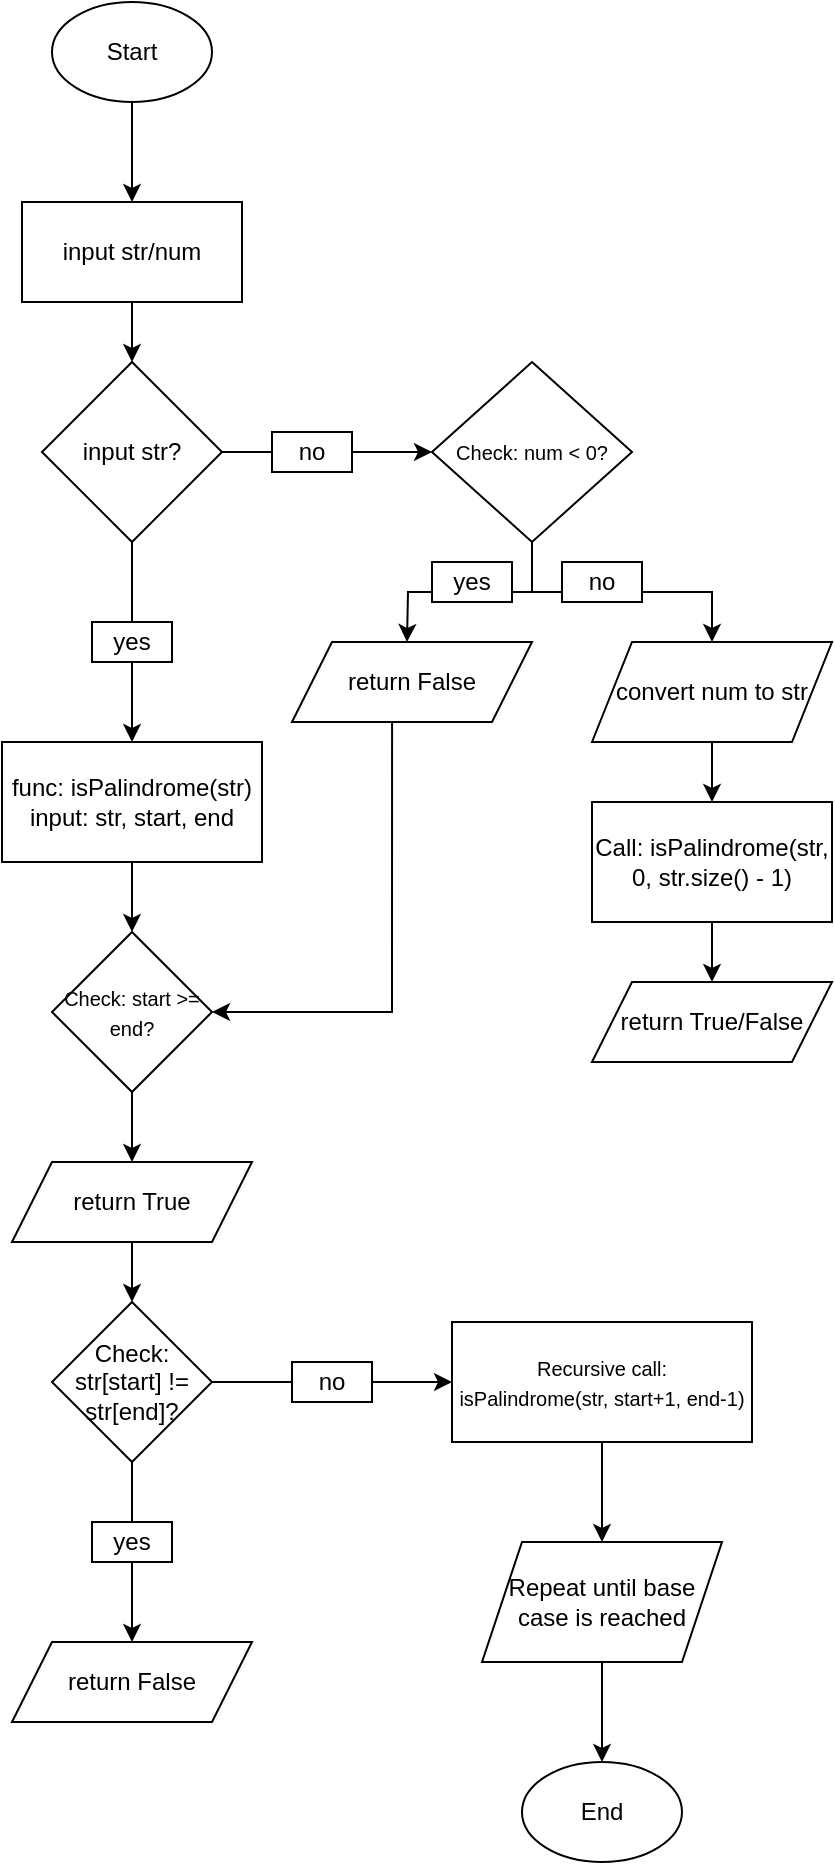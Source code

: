 <mxfile version="23.0.2" type="device">
  <diagram name="Сторінка-1" id="9cu-Z0xX2onubszjK_5e">
    <mxGraphModel dx="1500" dy="887" grid="1" gridSize="10" guides="1" tooltips="1" connect="1" arrows="1" fold="1" page="1" pageScale="1" pageWidth="827" pageHeight="1169" math="0" shadow="0">
      <root>
        <mxCell id="0" />
        <mxCell id="1" parent="0" />
        <mxCell id="2WU1rq_hggtcEFkox4HQ-16" style="edgeStyle=orthogonalEdgeStyle;rounded=0;orthogonalLoop=1;jettySize=auto;html=1;entryX=0.5;entryY=0;entryDx=0;entryDy=0;" edge="1" parent="1" source="2WU1rq_hggtcEFkox4HQ-1" target="2WU1rq_hggtcEFkox4HQ-2">
          <mxGeometry relative="1" as="geometry" />
        </mxCell>
        <mxCell id="2WU1rq_hggtcEFkox4HQ-1" value="Start" style="ellipse;whiteSpace=wrap;html=1;" vertex="1" parent="1">
          <mxGeometry x="40" y="40" width="80" height="50" as="geometry" />
        </mxCell>
        <mxCell id="2WU1rq_hggtcEFkox4HQ-17" style="edgeStyle=orthogonalEdgeStyle;rounded=0;orthogonalLoop=1;jettySize=auto;html=1;entryX=0.5;entryY=0;entryDx=0;entryDy=0;" edge="1" parent="1" source="2WU1rq_hggtcEFkox4HQ-2" target="2WU1rq_hggtcEFkox4HQ-3">
          <mxGeometry relative="1" as="geometry" />
        </mxCell>
        <mxCell id="2WU1rq_hggtcEFkox4HQ-2" value="input str/num" style="rounded=0;whiteSpace=wrap;html=1;" vertex="1" parent="1">
          <mxGeometry x="25" y="140" width="110" height="50" as="geometry" />
        </mxCell>
        <mxCell id="2WU1rq_hggtcEFkox4HQ-5" style="edgeStyle=orthogonalEdgeStyle;rounded=0;orthogonalLoop=1;jettySize=auto;html=1;entryX=0;entryY=0.5;entryDx=0;entryDy=0;" edge="1" parent="1" source="2WU1rq_hggtcEFkox4HQ-6" target="2WU1rq_hggtcEFkox4HQ-4">
          <mxGeometry relative="1" as="geometry" />
        </mxCell>
        <mxCell id="2WU1rq_hggtcEFkox4HQ-23" style="edgeStyle=orthogonalEdgeStyle;rounded=0;orthogonalLoop=1;jettySize=auto;html=1;entryX=0.5;entryY=0;entryDx=0;entryDy=0;endArrow=none;endFill=0;" edge="1" parent="1" source="2WU1rq_hggtcEFkox4HQ-3" target="2WU1rq_hggtcEFkox4HQ-7">
          <mxGeometry relative="1" as="geometry" />
        </mxCell>
        <mxCell id="2WU1rq_hggtcEFkox4HQ-3" value="input str?" style="rhombus;whiteSpace=wrap;html=1;" vertex="1" parent="1">
          <mxGeometry x="35" y="220" width="90" height="90" as="geometry" />
        </mxCell>
        <mxCell id="2WU1rq_hggtcEFkox4HQ-11" style="edgeStyle=orthogonalEdgeStyle;rounded=0;orthogonalLoop=1;jettySize=auto;html=1;exitX=0.5;exitY=1;exitDx=0;exitDy=0;" edge="1" parent="1" source="2WU1rq_hggtcEFkox4HQ-4">
          <mxGeometry relative="1" as="geometry">
            <mxPoint x="217.5" y="360" as="targetPoint" />
          </mxGeometry>
        </mxCell>
        <mxCell id="2WU1rq_hggtcEFkox4HQ-12" style="edgeStyle=orthogonalEdgeStyle;rounded=0;orthogonalLoop=1;jettySize=auto;html=1;" edge="1" parent="1" source="2WU1rq_hggtcEFkox4HQ-4" target="2WU1rq_hggtcEFkox4HQ-9">
          <mxGeometry relative="1" as="geometry" />
        </mxCell>
        <mxCell id="2WU1rq_hggtcEFkox4HQ-4" value="&lt;font style=&quot;font-size: 10px;&quot;&gt;Check: num &lt;span class=&quot;hljs-operator&quot;&gt;&amp;lt;&lt;/span&gt; &lt;span class=&quot;hljs-number&quot;&gt;0&lt;/span&gt;?&lt;/font&gt;" style="rhombus;whiteSpace=wrap;html=1;" vertex="1" parent="1">
          <mxGeometry x="230" y="220" width="100" height="90" as="geometry" />
        </mxCell>
        <mxCell id="2WU1rq_hggtcEFkox4HQ-24" style="edgeStyle=orthogonalEdgeStyle;rounded=0;orthogonalLoop=1;jettySize=auto;html=1;entryX=0.5;entryY=0;entryDx=0;entryDy=0;" edge="1" parent="1" source="2WU1rq_hggtcEFkox4HQ-7" target="2WU1rq_hggtcEFkox4HQ-22">
          <mxGeometry relative="1" as="geometry" />
        </mxCell>
        <mxCell id="2WU1rq_hggtcEFkox4HQ-7" value="yes" style="rounded=0;whiteSpace=wrap;html=1;" vertex="1" parent="1">
          <mxGeometry x="60" y="350" width="40" height="20" as="geometry" />
        </mxCell>
        <mxCell id="2WU1rq_hggtcEFkox4HQ-8" value="" style="edgeStyle=orthogonalEdgeStyle;rounded=0;orthogonalLoop=1;jettySize=auto;html=1;entryX=0;entryY=0.5;entryDx=0;entryDy=0;endArrow=none;endFill=0;" edge="1" parent="1" source="2WU1rq_hggtcEFkox4HQ-3" target="2WU1rq_hggtcEFkox4HQ-6">
          <mxGeometry relative="1" as="geometry">
            <mxPoint x="130" y="265" as="sourcePoint" />
            <mxPoint x="230" y="265" as="targetPoint" />
          </mxGeometry>
        </mxCell>
        <mxCell id="2WU1rq_hggtcEFkox4HQ-6" value="no" style="rounded=0;whiteSpace=wrap;html=1;" vertex="1" parent="1">
          <mxGeometry x="150" y="255" width="40" height="20" as="geometry" />
        </mxCell>
        <mxCell id="2WU1rq_hggtcEFkox4HQ-20" style="edgeStyle=orthogonalEdgeStyle;rounded=0;orthogonalLoop=1;jettySize=auto;html=1;entryX=0.5;entryY=0;entryDx=0;entryDy=0;" edge="1" parent="1" source="2WU1rq_hggtcEFkox4HQ-9" target="2WU1rq_hggtcEFkox4HQ-15">
          <mxGeometry relative="1" as="geometry" />
        </mxCell>
        <mxCell id="2WU1rq_hggtcEFkox4HQ-9" value="convert num to str" style="shape=parallelogram;perimeter=parallelogramPerimeter;whiteSpace=wrap;html=1;fixedSize=1;" vertex="1" parent="1">
          <mxGeometry x="310" y="360" width="120" height="50" as="geometry" />
        </mxCell>
        <mxCell id="2WU1rq_hggtcEFkox4HQ-21" style="edgeStyle=orthogonalEdgeStyle;rounded=0;orthogonalLoop=1;jettySize=auto;html=1;entryX=0.5;entryY=0;entryDx=0;entryDy=0;" edge="1" parent="1" source="2WU1rq_hggtcEFkox4HQ-15" target="2WU1rq_hggtcEFkox4HQ-18">
          <mxGeometry relative="1" as="geometry" />
        </mxCell>
        <mxCell id="2WU1rq_hggtcEFkox4HQ-15" value="Call: isPalindrome(str, &lt;span class=&quot;hljs-number&quot;&gt;0&lt;/span&gt;, str.size() &lt;span class=&quot;hljs-operator&quot;&gt;-&lt;/span&gt; &lt;span class=&quot;hljs-number&quot;&gt;1&lt;/span&gt;)" style="rounded=0;whiteSpace=wrap;html=1;" vertex="1" parent="1">
          <mxGeometry x="310" y="440" width="120" height="60" as="geometry" />
        </mxCell>
        <mxCell id="2WU1rq_hggtcEFkox4HQ-18" value="return &lt;span class=&quot;hljs-literal&quot;&gt;True&lt;/span&gt;&lt;span class=&quot;hljs-operator&quot;&gt;/&lt;/span&gt;&lt;span class=&quot;hljs-literal&quot;&gt;False&lt;/span&gt;" style="shape=parallelogram;perimeter=parallelogramPerimeter;whiteSpace=wrap;html=1;fixedSize=1;" vertex="1" parent="1">
          <mxGeometry x="310" y="530" width="120" height="40" as="geometry" />
        </mxCell>
        <mxCell id="2WU1rq_hggtcEFkox4HQ-27" style="edgeStyle=orthogonalEdgeStyle;rounded=0;orthogonalLoop=1;jettySize=auto;html=1;entryX=1;entryY=0.5;entryDx=0;entryDy=0;exitX=0.417;exitY=1;exitDx=0;exitDy=0;exitPerimeter=0;" edge="1" parent="1" source="2WU1rq_hggtcEFkox4HQ-19" target="2WU1rq_hggtcEFkox4HQ-25">
          <mxGeometry relative="1" as="geometry" />
        </mxCell>
        <mxCell id="2WU1rq_hggtcEFkox4HQ-19" value="return &lt;span class=&quot;hljs-literal&quot;&gt;False&lt;/span&gt;" style="shape=parallelogram;perimeter=parallelogramPerimeter;whiteSpace=wrap;html=1;fixedSize=1;" vertex="1" parent="1">
          <mxGeometry x="160" y="360" width="120" height="40" as="geometry" />
        </mxCell>
        <mxCell id="2WU1rq_hggtcEFkox4HQ-26" style="edgeStyle=orthogonalEdgeStyle;rounded=0;orthogonalLoop=1;jettySize=auto;html=1;entryX=0.5;entryY=0;entryDx=0;entryDy=0;" edge="1" parent="1" source="2WU1rq_hggtcEFkox4HQ-22" target="2WU1rq_hggtcEFkox4HQ-25">
          <mxGeometry relative="1" as="geometry" />
        </mxCell>
        <mxCell id="2WU1rq_hggtcEFkox4HQ-22" value="func: isPalindrome(str)&lt;br&gt;input: str, start, &lt;span class=&quot;hljs-keyword&quot;&gt;end&lt;/span&gt;" style="rounded=0;whiteSpace=wrap;html=1;" vertex="1" parent="1">
          <mxGeometry x="15" y="410" width="130" height="60" as="geometry" />
        </mxCell>
        <mxCell id="2WU1rq_hggtcEFkox4HQ-30" style="edgeStyle=orthogonalEdgeStyle;rounded=0;orthogonalLoop=1;jettySize=auto;html=1;entryX=0.5;entryY=0;entryDx=0;entryDy=0;" edge="1" parent="1" source="2WU1rq_hggtcEFkox4HQ-25" target="2WU1rq_hggtcEFkox4HQ-28">
          <mxGeometry relative="1" as="geometry" />
        </mxCell>
        <mxCell id="2WU1rq_hggtcEFkox4HQ-25" value="&lt;font style=&quot;font-size: 10px;&quot;&gt;Check: &lt;span class=&quot;hljs-keyword&quot;&gt;start&lt;/span&gt; &lt;span class=&quot;hljs-operator&quot;&gt;&amp;gt;=&lt;/span&gt; &lt;span class=&quot;hljs-keyword&quot;&gt;end&lt;/span&gt;?&lt;/font&gt;" style="rhombus;whiteSpace=wrap;html=1;" vertex="1" parent="1">
          <mxGeometry x="40" y="505" width="80" height="80" as="geometry" />
        </mxCell>
        <mxCell id="2WU1rq_hggtcEFkox4HQ-31" style="edgeStyle=orthogonalEdgeStyle;rounded=0;orthogonalLoop=1;jettySize=auto;html=1;entryX=0.5;entryY=0;entryDx=0;entryDy=0;" edge="1" parent="1" source="2WU1rq_hggtcEFkox4HQ-28" target="2WU1rq_hggtcEFkox4HQ-29">
          <mxGeometry relative="1" as="geometry" />
        </mxCell>
        <mxCell id="2WU1rq_hggtcEFkox4HQ-28" value="return &lt;span class=&quot;hljs-literal&quot;&gt;True&lt;/span&gt;" style="shape=parallelogram;perimeter=parallelogramPerimeter;whiteSpace=wrap;html=1;fixedSize=1;" vertex="1" parent="1">
          <mxGeometry x="20" y="620" width="120" height="40" as="geometry" />
        </mxCell>
        <mxCell id="2WU1rq_hggtcEFkox4HQ-34" style="edgeStyle=orthogonalEdgeStyle;rounded=0;orthogonalLoop=1;jettySize=auto;html=1;entryX=0.5;entryY=0;entryDx=0;entryDy=0;endArrow=none;endFill=0;" edge="1" parent="1" source="2WU1rq_hggtcEFkox4HQ-29" target="2WU1rq_hggtcEFkox4HQ-33">
          <mxGeometry relative="1" as="geometry" />
        </mxCell>
        <mxCell id="2WU1rq_hggtcEFkox4HQ-40" style="edgeStyle=orthogonalEdgeStyle;rounded=0;orthogonalLoop=1;jettySize=auto;html=1;entryX=0;entryY=0.5;entryDx=0;entryDy=0;endArrow=none;endFill=0;" edge="1" parent="1" source="2WU1rq_hggtcEFkox4HQ-29" target="2WU1rq_hggtcEFkox4HQ-39">
          <mxGeometry relative="1" as="geometry" />
        </mxCell>
        <mxCell id="2WU1rq_hggtcEFkox4HQ-29" value="Check: str[&lt;span class=&quot;hljs-keyword&quot;&gt;start&lt;/span&gt;] &lt;span class=&quot;hljs-operator&quot;&gt;!=&lt;/span&gt; str[&lt;span class=&quot;hljs-keyword&quot;&gt;end&lt;/span&gt;]?" style="rhombus;whiteSpace=wrap;html=1;" vertex="1" parent="1">
          <mxGeometry x="40" y="690" width="80" height="80" as="geometry" />
        </mxCell>
        <mxCell id="2WU1rq_hggtcEFkox4HQ-32" value="return &lt;span class=&quot;hljs-literal&quot;&gt;False&lt;/span&gt;" style="shape=parallelogram;perimeter=parallelogramPerimeter;whiteSpace=wrap;html=1;fixedSize=1;" vertex="1" parent="1">
          <mxGeometry x="20" y="860" width="120" height="40" as="geometry" />
        </mxCell>
        <mxCell id="2WU1rq_hggtcEFkox4HQ-35" style="edgeStyle=orthogonalEdgeStyle;rounded=0;orthogonalLoop=1;jettySize=auto;html=1;entryX=0.5;entryY=0;entryDx=0;entryDy=0;" edge="1" parent="1" source="2WU1rq_hggtcEFkox4HQ-33" target="2WU1rq_hggtcEFkox4HQ-32">
          <mxGeometry relative="1" as="geometry" />
        </mxCell>
        <mxCell id="2WU1rq_hggtcEFkox4HQ-33" value="yes" style="rounded=0;whiteSpace=wrap;html=1;" vertex="1" parent="1">
          <mxGeometry x="60" y="800" width="40" height="20" as="geometry" />
        </mxCell>
        <mxCell id="2WU1rq_hggtcEFkox4HQ-36" value="End" style="ellipse;whiteSpace=wrap;html=1;" vertex="1" parent="1">
          <mxGeometry x="275" y="920" width="80" height="50" as="geometry" />
        </mxCell>
        <mxCell id="2WU1rq_hggtcEFkox4HQ-42" style="edgeStyle=orthogonalEdgeStyle;rounded=0;orthogonalLoop=1;jettySize=auto;html=1;entryX=0;entryY=0.5;entryDx=0;entryDy=0;" edge="1" parent="1" source="2WU1rq_hggtcEFkox4HQ-39" target="2WU1rq_hggtcEFkox4HQ-41">
          <mxGeometry relative="1" as="geometry" />
        </mxCell>
        <mxCell id="2WU1rq_hggtcEFkox4HQ-39" value="no" style="rounded=0;whiteSpace=wrap;html=1;" vertex="1" parent="1">
          <mxGeometry x="160" y="720" width="40" height="20" as="geometry" />
        </mxCell>
        <mxCell id="2WU1rq_hggtcEFkox4HQ-44" style="edgeStyle=orthogonalEdgeStyle;rounded=0;orthogonalLoop=1;jettySize=auto;html=1;entryX=0.5;entryY=0;entryDx=0;entryDy=0;" edge="1" parent="1" source="2WU1rq_hggtcEFkox4HQ-41" target="2WU1rq_hggtcEFkox4HQ-43">
          <mxGeometry relative="1" as="geometry" />
        </mxCell>
        <mxCell id="2WU1rq_hggtcEFkox4HQ-41" value="&lt;font style=&quot;font-size: 10px;&quot;&gt;Recursive&amp;nbsp;&lt;span style=&quot;border-color: var(--border-color);&quot; class=&quot;hljs-keyword&quot;&gt;call&lt;/span&gt;&lt;span style=&quot;&quot;&gt;: isPalindrome(str,&amp;nbsp;&lt;/span&gt;&lt;span style=&quot;border-color: var(--border-color);&quot; class=&quot;hljs-keyword&quot;&gt;start&lt;/span&gt;&lt;span style=&quot;border-color: var(--border-color);&quot; class=&quot;hljs-operator&quot;&gt;+&lt;/span&gt;&lt;span style=&quot;border-color: var(--border-color);&quot; class=&quot;hljs-number&quot;&gt;1&lt;/span&gt;&lt;span style=&quot;&quot;&gt;,&amp;nbsp;&lt;/span&gt;&lt;span style=&quot;border-color: var(--border-color);&quot; class=&quot;hljs-keyword&quot;&gt;end&lt;/span&gt;&lt;span style=&quot;border-color: var(--border-color);&quot; class=&quot;hljs-number&quot;&gt;-1&lt;/span&gt;&lt;span style=&quot;&quot;&gt;)&lt;/span&gt;&lt;/font&gt;" style="rounded=0;whiteSpace=wrap;html=1;" vertex="1" parent="1">
          <mxGeometry x="240" y="700" width="150" height="60" as="geometry" />
        </mxCell>
        <mxCell id="2WU1rq_hggtcEFkox4HQ-45" style="edgeStyle=orthogonalEdgeStyle;rounded=0;orthogonalLoop=1;jettySize=auto;html=1;entryX=0.5;entryY=0;entryDx=0;entryDy=0;" edge="1" parent="1" source="2WU1rq_hggtcEFkox4HQ-43" target="2WU1rq_hggtcEFkox4HQ-36">
          <mxGeometry relative="1" as="geometry" />
        </mxCell>
        <mxCell id="2WU1rq_hggtcEFkox4HQ-43" value="Repeat until base case &lt;span class=&quot;hljs-keyword&quot;&gt;is&lt;/span&gt; reached" style="shape=parallelogram;perimeter=parallelogramPerimeter;whiteSpace=wrap;html=1;fixedSize=1;" vertex="1" parent="1">
          <mxGeometry x="255" y="810" width="120" height="60" as="geometry" />
        </mxCell>
        <mxCell id="2WU1rq_hggtcEFkox4HQ-46" value="yes" style="rounded=0;whiteSpace=wrap;html=1;" vertex="1" parent="1">
          <mxGeometry x="230" y="320" width="40" height="20" as="geometry" />
        </mxCell>
        <mxCell id="2WU1rq_hggtcEFkox4HQ-47" value="no" style="rounded=0;whiteSpace=wrap;html=1;" vertex="1" parent="1">
          <mxGeometry x="295" y="320" width="40" height="20" as="geometry" />
        </mxCell>
      </root>
    </mxGraphModel>
  </diagram>
</mxfile>
